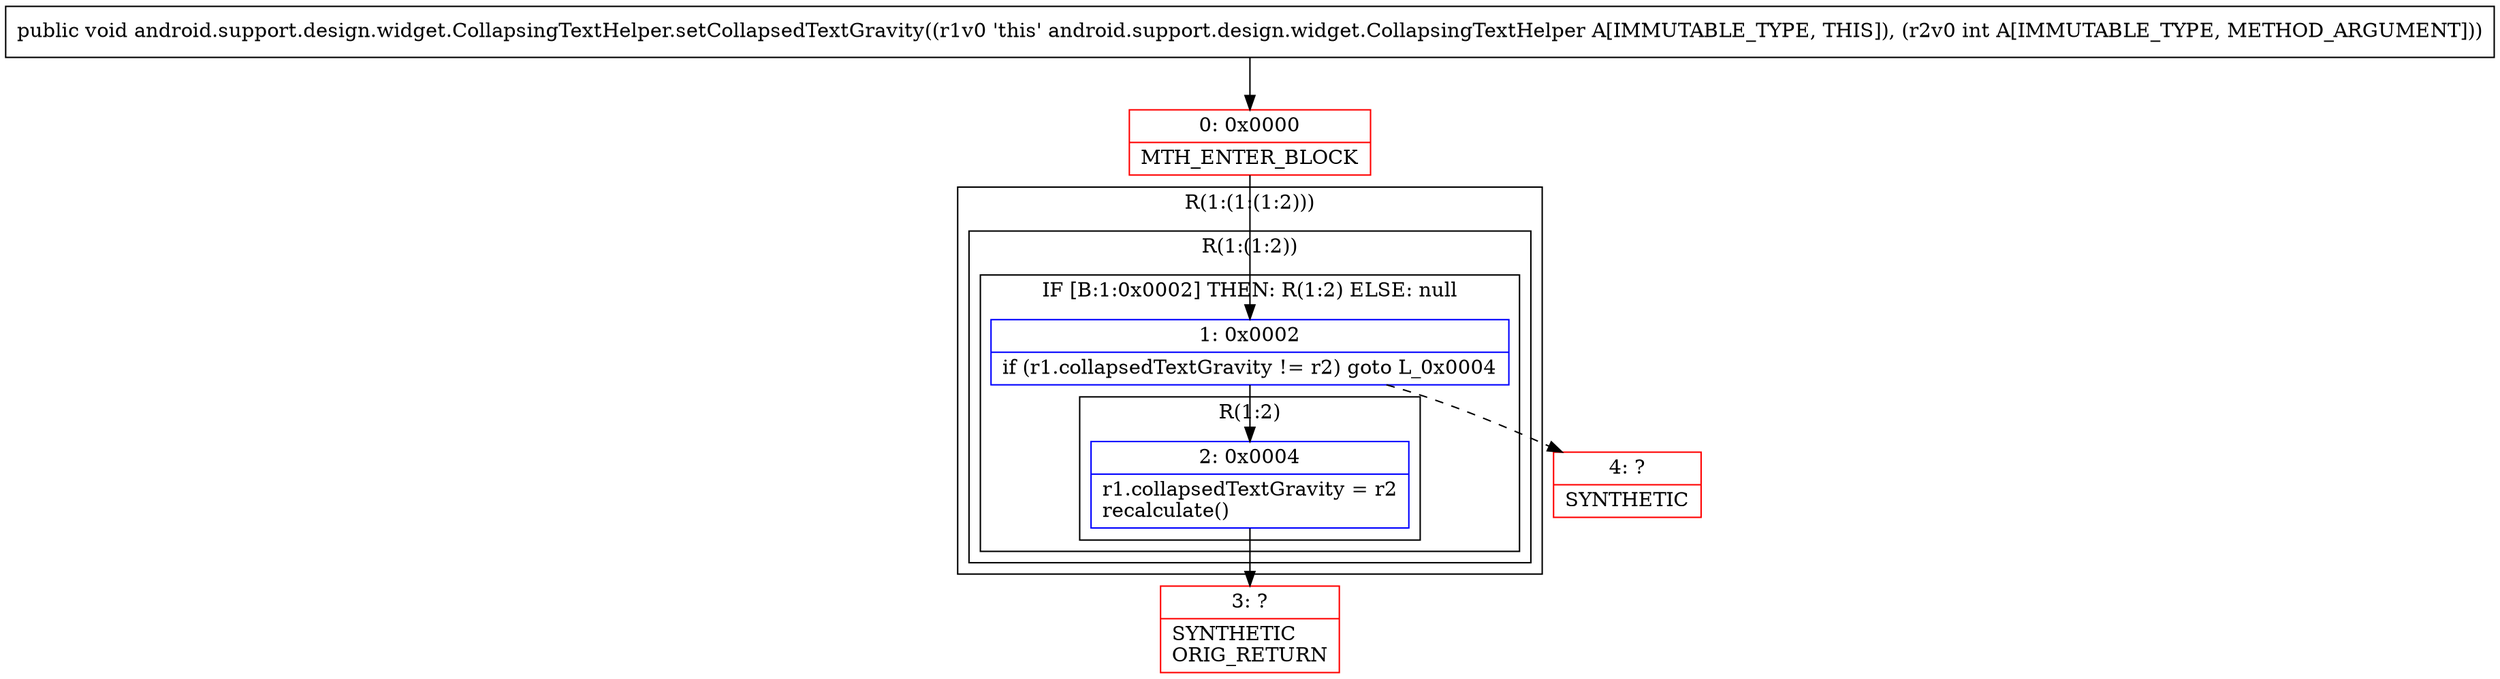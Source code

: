 digraph "CFG forandroid.support.design.widget.CollapsingTextHelper.setCollapsedTextGravity(I)V" {
subgraph cluster_Region_1017273511 {
label = "R(1:(1:(1:2)))";
node [shape=record,color=blue];
subgraph cluster_Region_1955628814 {
label = "R(1:(1:2))";
node [shape=record,color=blue];
subgraph cluster_IfRegion_569250649 {
label = "IF [B:1:0x0002] THEN: R(1:2) ELSE: null";
node [shape=record,color=blue];
Node_1 [shape=record,label="{1\:\ 0x0002|if (r1.collapsedTextGravity != r2) goto L_0x0004\l}"];
subgraph cluster_Region_1689876201 {
label = "R(1:2)";
node [shape=record,color=blue];
Node_2 [shape=record,label="{2\:\ 0x0004|r1.collapsedTextGravity = r2\lrecalculate()\l}"];
}
}
}
}
Node_0 [shape=record,color=red,label="{0\:\ 0x0000|MTH_ENTER_BLOCK\l}"];
Node_3 [shape=record,color=red,label="{3\:\ ?|SYNTHETIC\lORIG_RETURN\l}"];
Node_4 [shape=record,color=red,label="{4\:\ ?|SYNTHETIC\l}"];
MethodNode[shape=record,label="{public void android.support.design.widget.CollapsingTextHelper.setCollapsedTextGravity((r1v0 'this' android.support.design.widget.CollapsingTextHelper A[IMMUTABLE_TYPE, THIS]), (r2v0 int A[IMMUTABLE_TYPE, METHOD_ARGUMENT])) }"];
MethodNode -> Node_0;
Node_1 -> Node_2;
Node_1 -> Node_4[style=dashed];
Node_2 -> Node_3;
Node_0 -> Node_1;
}

